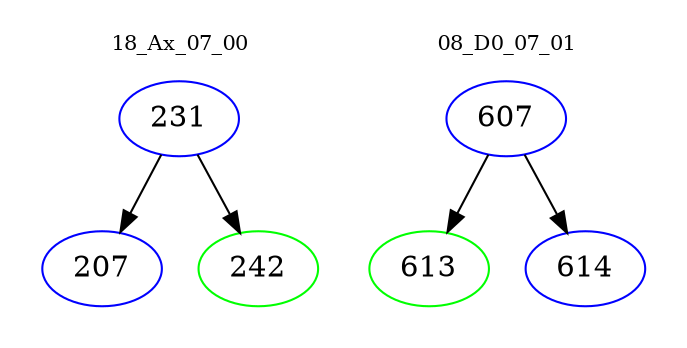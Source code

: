 digraph{
subgraph cluster_0 {
color = white
label = "18_Ax_07_00";
fontsize=10;
T0_231 [label="231", color="blue"]
T0_231 -> T0_207 [color="black"]
T0_207 [label="207", color="blue"]
T0_231 -> T0_242 [color="black"]
T0_242 [label="242", color="green"]
}
subgraph cluster_1 {
color = white
label = "08_D0_07_01";
fontsize=10;
T1_607 [label="607", color="blue"]
T1_607 -> T1_613 [color="black"]
T1_613 [label="613", color="green"]
T1_607 -> T1_614 [color="black"]
T1_614 [label="614", color="blue"]
}
}
